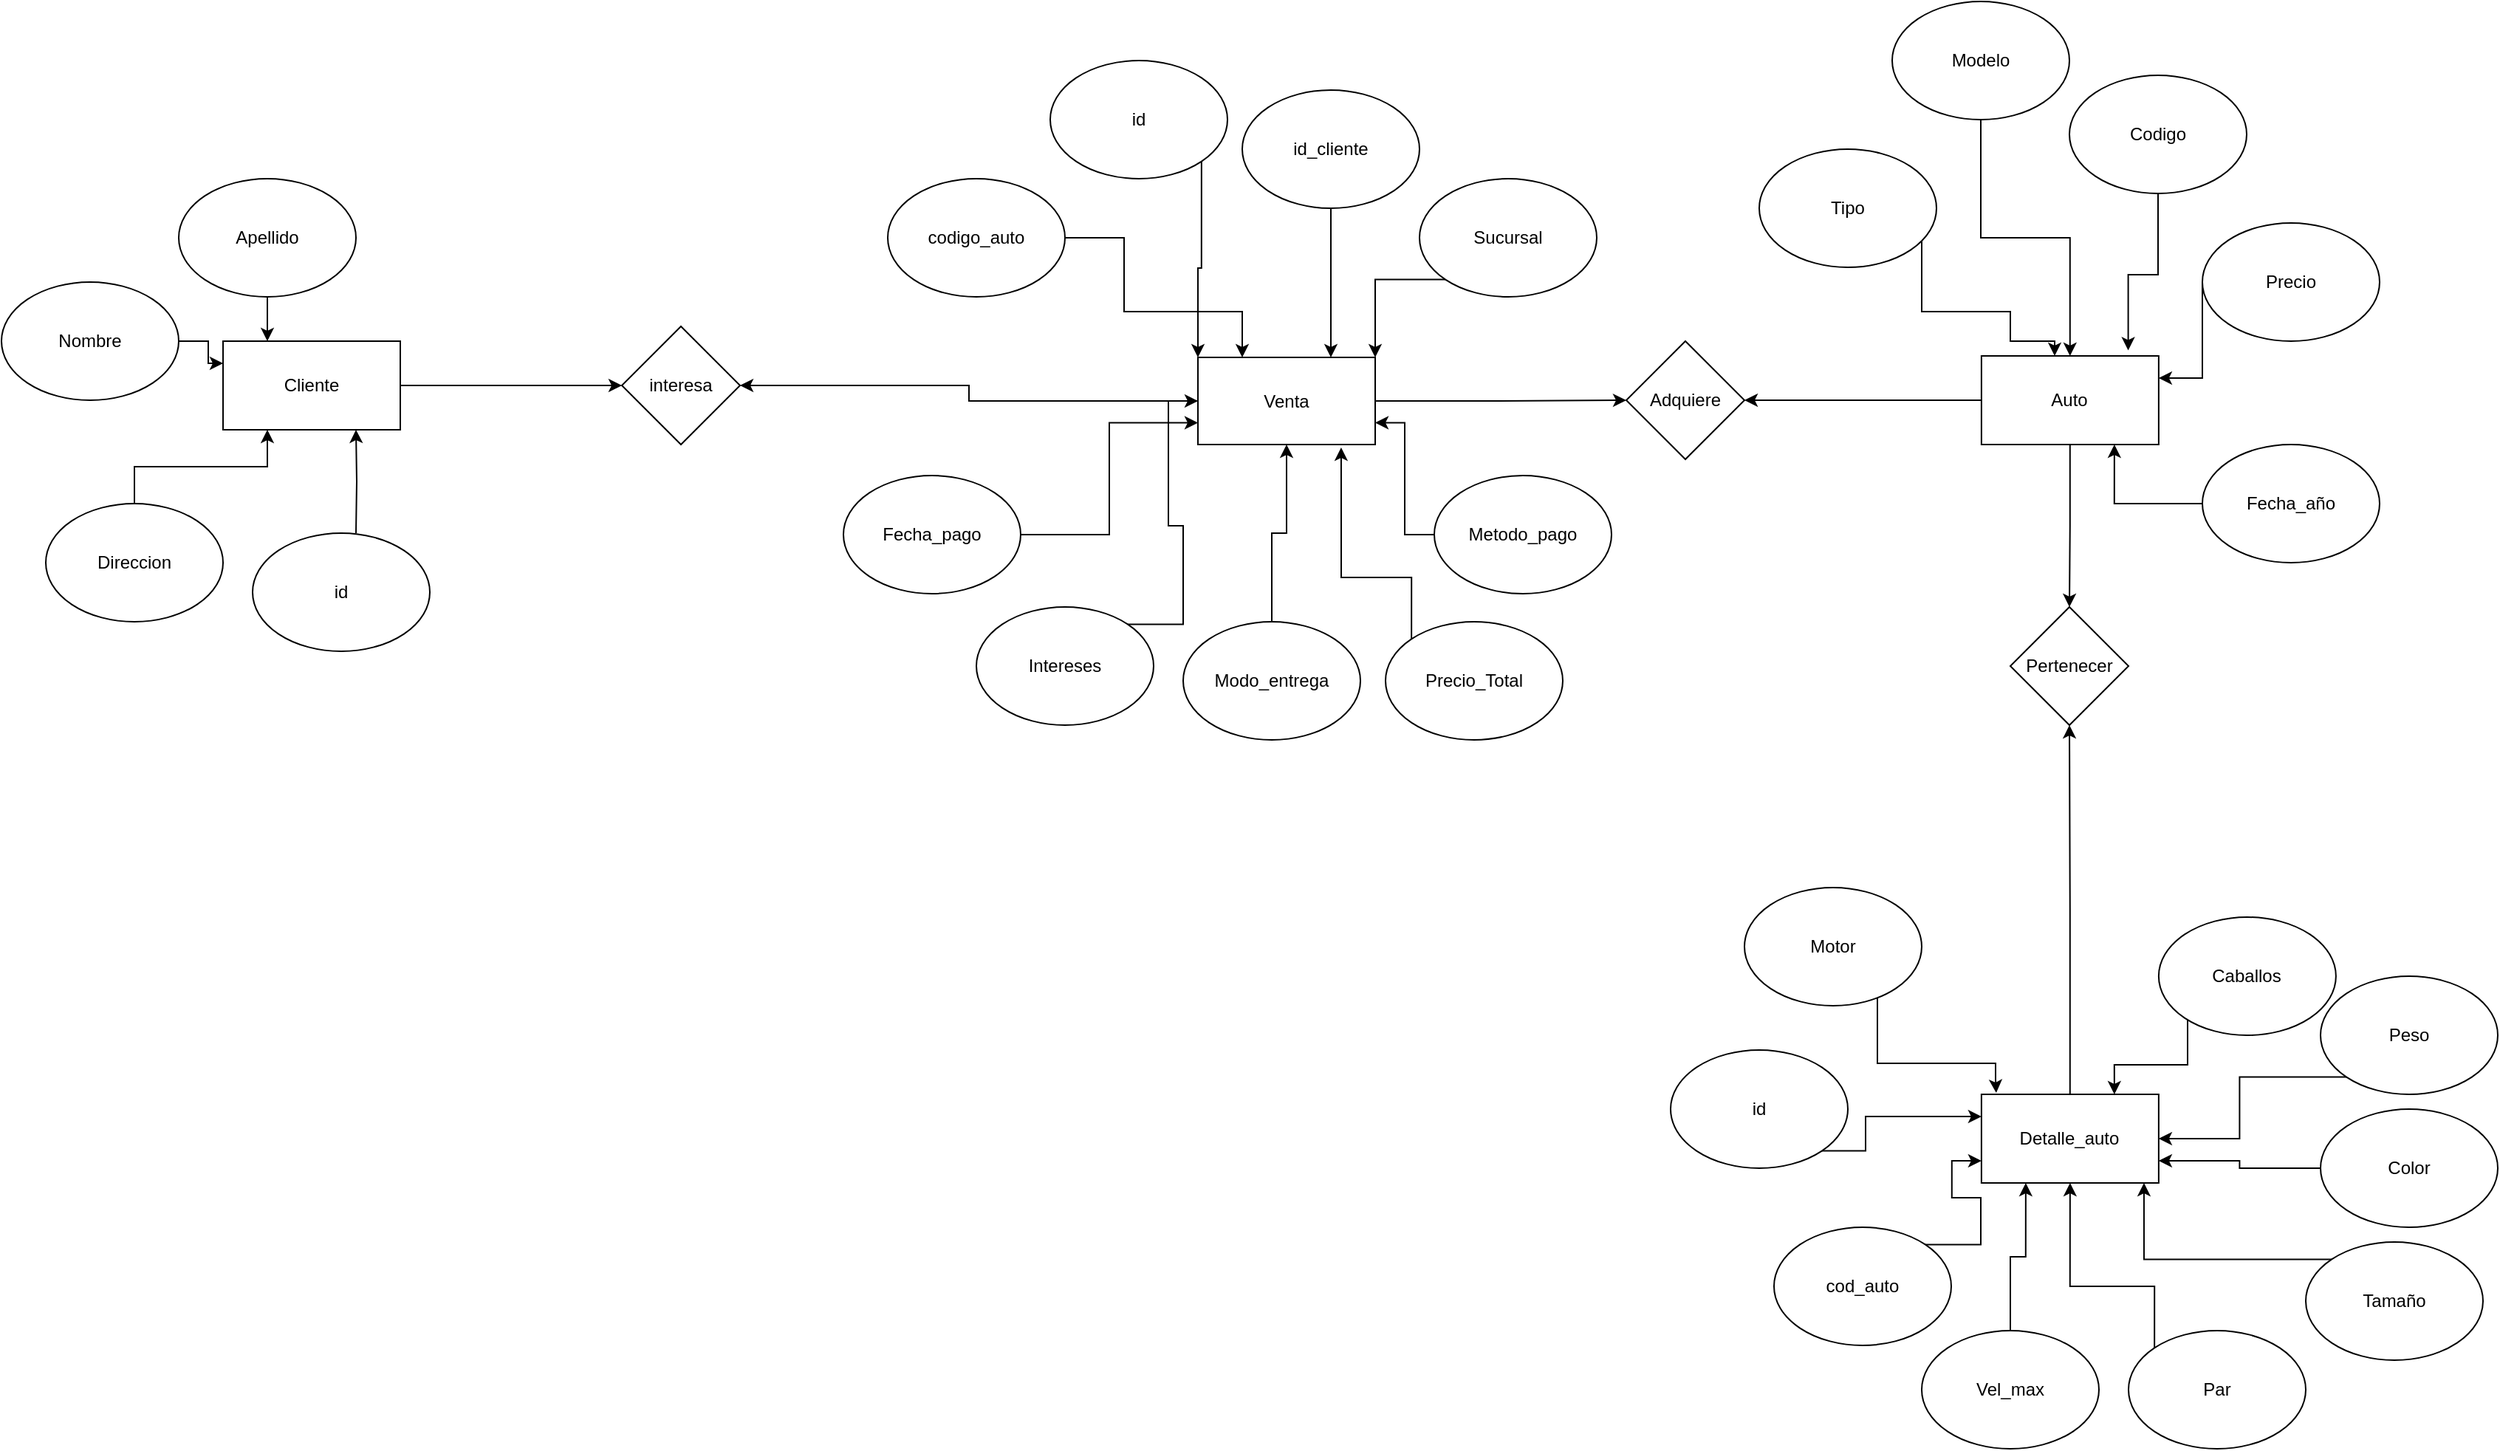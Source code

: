 <mxfile version="24.3.1" type="google">
  <diagram name="Página-1" id="T5x7os5gUXL9nlf1mJ_7">
    <mxGraphModel grid="1" page="1" gridSize="10" guides="1" tooltips="1" connect="1" arrows="1" fold="1" pageScale="1" pageWidth="827" pageHeight="1169" math="0" shadow="0">
      <root>
        <mxCell id="0" />
        <mxCell id="1" parent="0" />
        <mxCell id="-V9PEWpt8kwC3jf9DyMC-42" style="edgeStyle=orthogonalEdgeStyle;rounded=0;orthogonalLoop=1;jettySize=auto;html=1;entryX=1;entryY=0.5;entryDx=0;entryDy=0;" edge="1" parent="1" source="PH0fKFDygFaY0S8TYysQ-1" target="-V9PEWpt8kwC3jf9DyMC-40">
          <mxGeometry relative="1" as="geometry" />
        </mxCell>
        <mxCell id="-V9PEWpt8kwC3jf9DyMC-50" style="edgeStyle=orthogonalEdgeStyle;rounded=0;orthogonalLoop=1;jettySize=auto;html=1;entryX=0.5;entryY=0;entryDx=0;entryDy=0;" edge="1" parent="1" source="PH0fKFDygFaY0S8TYysQ-1" target="-V9PEWpt8kwC3jf9DyMC-48">
          <mxGeometry relative="1" as="geometry" />
        </mxCell>
        <mxCell id="PH0fKFDygFaY0S8TYysQ-1" value="Auto" style="rounded=0;whiteSpace=wrap;html=1;" vertex="1" parent="1">
          <mxGeometry x="-9.56" y="220" width="120" height="60" as="geometry" />
        </mxCell>
        <mxCell id="j67aejT58WKei2PpF9pA-4" value="" style="edgeStyle=orthogonalEdgeStyle;rounded=0;orthogonalLoop=1;jettySize=auto;html=1;" edge="1" parent="1" source="PH0fKFDygFaY0S8TYysQ-17" target="PH0fKFDygFaY0S8TYysQ-1">
          <mxGeometry relative="1" as="geometry" />
        </mxCell>
        <mxCell id="PH0fKFDygFaY0S8TYysQ-17" value="&lt;font style=&quot;vertical-align: inherit;&quot;&gt;&lt;font style=&quot;vertical-align: inherit;&quot;&gt;Modelo&lt;/font&gt;&lt;/font&gt;" style="ellipse;whiteSpace=wrap;html=1;" vertex="1" parent="1">
          <mxGeometry x="-70" y="-20" width="120" height="80" as="geometry" />
        </mxCell>
        <mxCell id="PH0fKFDygFaY0S8TYysQ-21" style="edgeStyle=orthogonalEdgeStyle;rounded=0;orthogonalLoop=1;jettySize=auto;html=1;entryX=0.828;entryY=-0.063;entryDx=0;entryDy=0;entryPerimeter=0;" edge="1" parent="1" source="PH0fKFDygFaY0S8TYysQ-18" target="PH0fKFDygFaY0S8TYysQ-1">
          <mxGeometry relative="1" as="geometry" />
        </mxCell>
        <mxCell id="PH0fKFDygFaY0S8TYysQ-18" value="&lt;font style=&quot;vertical-align: inherit;&quot;&gt;&lt;font style=&quot;vertical-align: inherit;&quot;&gt;Codigo&lt;/font&gt;&lt;/font&gt;" style="ellipse;whiteSpace=wrap;html=1;" vertex="1" parent="1">
          <mxGeometry x="50" y="30" width="120" height="80" as="geometry" />
        </mxCell>
        <mxCell id="_848j0c37ikoBSJLKILt-56" style="edgeStyle=orthogonalEdgeStyle;rounded=0;orthogonalLoop=1;jettySize=auto;html=1;exitX=1;exitY=0.5;exitDx=0;exitDy=0;entryX=0;entryY=0.5;entryDx=0;entryDy=0;" edge="1" parent="1" source="PH0fKFDygFaY0S8TYysQ-26" target="-V9PEWpt8kwC3jf9DyMC-40">
          <mxGeometry relative="1" as="geometry" />
        </mxCell>
        <mxCell id="LQoHi4SSd0LHbjNb0xn5-1" style="edgeStyle=orthogonalEdgeStyle;rounded=0;orthogonalLoop=1;jettySize=auto;html=1;entryX=1;entryY=0.5;entryDx=0;entryDy=0;" edge="1" parent="1" source="PH0fKFDygFaY0S8TYysQ-26" target="_848j0c37ikoBSJLKILt-69">
          <mxGeometry relative="1" as="geometry" />
        </mxCell>
        <mxCell id="PH0fKFDygFaY0S8TYysQ-26" value="Venta" style="rounded=0;whiteSpace=wrap;html=1;" vertex="1" parent="1">
          <mxGeometry x="-540" y="221.0" width="120" height="59" as="geometry" />
        </mxCell>
        <mxCell id="_848j0c37ikoBSJLKILt-66" style="edgeStyle=orthogonalEdgeStyle;rounded=0;orthogonalLoop=1;jettySize=auto;html=1;exitX=0.5;exitY=0;exitDx=0;exitDy=0;entryX=0.5;entryY=1;entryDx=0;entryDy=0;" edge="1" parent="1" source="PH0fKFDygFaY0S8TYysQ-29" target="PH0fKFDygFaY0S8TYysQ-26">
          <mxGeometry relative="1" as="geometry" />
        </mxCell>
        <mxCell id="PH0fKFDygFaY0S8TYysQ-29" value="Modo_entrega" style="ellipse;whiteSpace=wrap;html=1;" vertex="1" parent="1">
          <mxGeometry x="-550.0" y="400.0" width="120" height="80" as="geometry" />
        </mxCell>
        <mxCell id="PH0fKFDygFaY0S8TYysQ-30" value="Precio_Total" style="ellipse;whiteSpace=wrap;html=1;" vertex="1" parent="1">
          <mxGeometry x="-413.0" y="400.0" width="120" height="80" as="geometry" />
        </mxCell>
        <mxCell id="PH0fKFDygFaY0S8TYysQ-39" style="edgeStyle=orthogonalEdgeStyle;rounded=0;orthogonalLoop=1;jettySize=auto;html=1;entryX=1;entryY=0.75;entryDx=0;entryDy=0;" edge="1" parent="1" source="PH0fKFDygFaY0S8TYysQ-31" target="PH0fKFDygFaY0S8TYysQ-26">
          <mxGeometry relative="1" as="geometry" />
        </mxCell>
        <mxCell id="PH0fKFDygFaY0S8TYysQ-31" value="&lt;font style=&quot;vertical-align: inherit;&quot;&gt;&lt;font style=&quot;vertical-align: inherit;&quot;&gt;Metodo_pago&lt;/font&gt;&lt;/font&gt;" style="ellipse;whiteSpace=wrap;html=1;" vertex="1" parent="1">
          <mxGeometry x="-380.0" y="301.0" width="120" height="80" as="geometry" />
        </mxCell>
        <mxCell id="-V9PEWpt8kwC3jf9DyMC-41" style="edgeStyle=orthogonalEdgeStyle;rounded=0;orthogonalLoop=1;jettySize=auto;html=1;entryX=0;entryY=0.5;entryDx=0;entryDy=0;" edge="1" parent="1" source="d1OCv34pY1rkLHPsV5Z9-1">
          <mxGeometry relative="1" as="geometry">
            <mxPoint x="-930.0" y="240" as="targetPoint" />
          </mxGeometry>
        </mxCell>
        <mxCell id="d1OCv34pY1rkLHPsV5Z9-1" value="&lt;font style=&quot;vertical-align: inherit;&quot;&gt;&lt;font style=&quot;vertical-align: inherit;&quot;&gt;Cliente&lt;/font&gt;&lt;/font&gt;" style="rounded=0;whiteSpace=wrap;html=1;" vertex="1" parent="1">
          <mxGeometry x="-1200" y="210" width="120" height="60" as="geometry" />
        </mxCell>
        <mxCell id="_848j0c37ikoBSJLKILt-65" style="edgeStyle=orthogonalEdgeStyle;rounded=0;orthogonalLoop=1;jettySize=auto;html=1;exitX=1;exitY=0;exitDx=0;exitDy=0;entryX=0;entryY=0.5;entryDx=0;entryDy=0;" edge="1" parent="1" source="d1OCv34pY1rkLHPsV5Z9-11" target="PH0fKFDygFaY0S8TYysQ-26">
          <mxGeometry relative="1" as="geometry" />
        </mxCell>
        <mxCell id="d1OCv34pY1rkLHPsV5Z9-11" value="Intereses" style="ellipse;whiteSpace=wrap;html=1;" vertex="1" parent="1">
          <mxGeometry x="-690" y="390.0" width="120" height="80" as="geometry" />
        </mxCell>
        <mxCell id="d1OCv34pY1rkLHPsV5Z9-14" style="edgeStyle=orthogonalEdgeStyle;rounded=0;orthogonalLoop=1;jettySize=auto;html=1;entryX=1;entryY=0.25;entryDx=0;entryDy=0;" edge="1" parent="1" source="d1OCv34pY1rkLHPsV5Z9-13" target="PH0fKFDygFaY0S8TYysQ-1">
          <mxGeometry relative="1" as="geometry">
            <Array as="points">
              <mxPoint x="220" y="190" />
              <mxPoint x="140" y="190" />
              <mxPoint x="140" y="245" />
            </Array>
          </mxGeometry>
        </mxCell>
        <mxCell id="d1OCv34pY1rkLHPsV5Z9-13" value="&lt;font style=&quot;vertical-align: inherit;&quot;&gt;&lt;font style=&quot;vertical-align: inherit;&quot;&gt;Precio&lt;/font&gt;&lt;/font&gt;" style="ellipse;whiteSpace=wrap;html=1;" vertex="1" parent="1">
          <mxGeometry x="140" y="130" width="120" height="80" as="geometry" />
        </mxCell>
        <mxCell id="FsSanW1JUB_QtHKIwKyV-4" style="edgeStyle=orthogonalEdgeStyle;rounded=0;orthogonalLoop=1;jettySize=auto;html=1;entryX=0.25;entryY=1;entryDx=0;entryDy=0;" edge="1" parent="1" source="FsSanW1JUB_QtHKIwKyV-1" target="d1OCv34pY1rkLHPsV5Z9-1">
          <mxGeometry relative="1" as="geometry" />
        </mxCell>
        <mxCell id="FsSanW1JUB_QtHKIwKyV-1" value="&lt;font style=&quot;vertical-align: inherit;&quot;&gt;&lt;font style=&quot;vertical-align: inherit;&quot;&gt;Direccion&lt;/font&gt;&lt;/font&gt;" style="ellipse;whiteSpace=wrap;html=1;" vertex="1" parent="1">
          <mxGeometry x="-1320" y="320" width="120" height="80" as="geometry" />
        </mxCell>
        <mxCell id="FsSanW1JUB_QtHKIwKyV-5" style="edgeStyle=orthogonalEdgeStyle;rounded=0;orthogonalLoop=1;jettySize=auto;html=1;entryX=0.75;entryY=1;entryDx=0;entryDy=0;" edge="1" parent="1" target="d1OCv34pY1rkLHPsV5Z9-1">
          <mxGeometry relative="1" as="geometry">
            <mxPoint x="-1110.0" y="340" as="sourcePoint" />
          </mxGeometry>
        </mxCell>
        <mxCell id="FsSanW1JUB_QtHKIwKyV-2" value="&lt;font style=&quot;vertical-align: inherit;&quot;&gt;&lt;font style=&quot;vertical-align: inherit;&quot;&gt;id&lt;/font&gt;&lt;/font&gt;" style="ellipse;whiteSpace=wrap;html=1;" vertex="1" parent="1">
          <mxGeometry x="-1180" y="340" width="120" height="80" as="geometry" />
        </mxCell>
        <mxCell id="-V9PEWpt8kwC3jf9DyMC-34" style="edgeStyle=orthogonalEdgeStyle;rounded=0;orthogonalLoop=1;jettySize=auto;html=1;entryX=0;entryY=0.25;entryDx=0;entryDy=0;" edge="1" parent="1" source="FsSanW1JUB_QtHKIwKyV-3" target="d1OCv34pY1rkLHPsV5Z9-1">
          <mxGeometry relative="1" as="geometry" />
        </mxCell>
        <mxCell id="FsSanW1JUB_QtHKIwKyV-3" value="&lt;font style=&quot;vertical-align: inherit;&quot;&gt;&lt;font style=&quot;vertical-align: inherit;&quot;&gt;Nombre&lt;/font&gt;&lt;/font&gt;" style="ellipse;whiteSpace=wrap;html=1;" vertex="1" parent="1">
          <mxGeometry x="-1350" y="170" width="120" height="80" as="geometry" />
        </mxCell>
        <mxCell id="-V9PEWpt8kwC3jf9DyMC-6" style="edgeStyle=orthogonalEdgeStyle;rounded=0;orthogonalLoop=1;jettySize=auto;html=1;" edge="1" parent="1" source="j67aejT58WKei2PpF9pA-2" target="PH0fKFDygFaY0S8TYysQ-1">
          <mxGeometry relative="1" as="geometry">
            <mxPoint x="20" y="220" as="targetPoint" />
            <Array as="points">
              <mxPoint x="-50" y="190" />
              <mxPoint x="10" y="190" />
              <mxPoint x="10" y="210" />
              <mxPoint x="40" y="210" />
            </Array>
          </mxGeometry>
        </mxCell>
        <mxCell id="j67aejT58WKei2PpF9pA-2" value="Tipo" style="ellipse;whiteSpace=wrap;html=1;" vertex="1" parent="1">
          <mxGeometry x="-160" y="80" width="120" height="80" as="geometry" />
        </mxCell>
        <mxCell id="-V9PEWpt8kwC3jf9DyMC-8" style="edgeStyle=orthogonalEdgeStyle;rounded=0;orthogonalLoop=1;jettySize=auto;html=1;entryX=0.75;entryY=1;entryDx=0;entryDy=0;" edge="1" parent="1" source="-V9PEWpt8kwC3jf9DyMC-7" target="PH0fKFDygFaY0S8TYysQ-1">
          <mxGeometry relative="1" as="geometry" />
        </mxCell>
        <mxCell id="-V9PEWpt8kwC3jf9DyMC-7" value="&lt;font style=&quot;vertical-align: inherit;&quot;&gt;&lt;font style=&quot;vertical-align: inherit;&quot;&gt;&lt;font style=&quot;vertical-align: inherit;&quot;&gt;&lt;font style=&quot;vertical-align: inherit;&quot;&gt;Fecha_año&lt;/font&gt;&lt;/font&gt;&lt;/font&gt;&lt;/font&gt;" style="ellipse;whiteSpace=wrap;html=1;" vertex="1" parent="1">
          <mxGeometry x="140" y="280" width="120" height="80" as="geometry" />
        </mxCell>
        <mxCell id="j67aejT58WKei2PpF9pA-32" style="edgeStyle=orthogonalEdgeStyle;rounded=0;orthogonalLoop=1;jettySize=auto;html=1;entryX=0.5;entryY=1;entryDx=0;entryDy=0;" edge="1" parent="1" source="-V9PEWpt8kwC3jf9DyMC-17" target="-V9PEWpt8kwC3jf9DyMC-48">
          <mxGeometry relative="1" as="geometry" />
        </mxCell>
        <mxCell id="-V9PEWpt8kwC3jf9DyMC-17" value="&lt;font style=&quot;vertical-align: inherit;&quot;&gt;&lt;font style=&quot;vertical-align: inherit;&quot;&gt;Detalle_auto&lt;/font&gt;&lt;/font&gt;" style="whiteSpace=wrap;html=1;" vertex="1" parent="1">
          <mxGeometry x="-9.56" y="720" width="120" height="60" as="geometry" />
        </mxCell>
        <mxCell id="-V9PEWpt8kwC3jf9DyMC-25" style="edgeStyle=orthogonalEdgeStyle;rounded=0;orthogonalLoop=1;jettySize=auto;html=1;entryX=0.25;entryY=0;entryDx=0;entryDy=0;" edge="1" parent="1">
          <mxGeometry relative="1" as="geometry">
            <mxPoint x="-80" y="641.051" as="sourcePoint" />
            <mxPoint x="0.44" y="718.94" as="targetPoint" />
            <Array as="points">
              <mxPoint x="-80" y="699" />
              <mxPoint y="699" />
              <mxPoint y="710" />
              <mxPoint y="710" />
            </Array>
          </mxGeometry>
        </mxCell>
        <mxCell id="-V9PEWpt8kwC3jf9DyMC-24" style="edgeStyle=orthogonalEdgeStyle;rounded=0;orthogonalLoop=1;jettySize=auto;html=1;entryX=0.75;entryY=0;entryDx=0;entryDy=0;" edge="1" parent="1" source="j67aejT58WKei2PpF9pA-14" target="-V9PEWpt8kwC3jf9DyMC-17">
          <mxGeometry relative="1" as="geometry">
            <Array as="points">
              <mxPoint x="130" y="700" />
              <mxPoint x="80" y="700" />
            </Array>
          </mxGeometry>
        </mxCell>
        <mxCell id="j67aejT58WKei2PpF9pA-19" value="Vel_max" style="ellipse;whiteSpace=wrap;html=1;" vertex="1" parent="1">
          <mxGeometry x="-50" y="880" width="120" height="80" as="geometry" />
        </mxCell>
        <mxCell id="j67aejT58WKei2PpF9pA-20" value="Tamaño" style="ellipse;whiteSpace=wrap;html=1;" vertex="1" parent="1">
          <mxGeometry x="210" y="820" width="120" height="80" as="geometry" />
        </mxCell>
        <mxCell id="-V9PEWpt8kwC3jf9DyMC-26" style="edgeStyle=orthogonalEdgeStyle;rounded=0;orthogonalLoop=1;jettySize=auto;html=1;entryX=0.25;entryY=1;entryDx=0;entryDy=0;" edge="1" parent="1" source="j67aejT58WKei2PpF9pA-19" target="-V9PEWpt8kwC3jf9DyMC-17">
          <mxGeometry relative="1" as="geometry" />
        </mxCell>
        <mxCell id="j67aejT58WKei2PpF9pA-17" value="Color" style="ellipse;whiteSpace=wrap;html=1;" vertex="1" parent="1">
          <mxGeometry x="220" y="730" width="120" height="80" as="geometry" />
        </mxCell>
        <mxCell id="_848j0c37ikoBSJLKILt-44" style="edgeStyle=orthogonalEdgeStyle;rounded=0;orthogonalLoop=1;jettySize=auto;html=1;exitX=0;exitY=0;exitDx=0;exitDy=0;entryX=0.5;entryY=1;entryDx=0;entryDy=0;" edge="1" parent="1" source="j67aejT58WKei2PpF9pA-18" target="-V9PEWpt8kwC3jf9DyMC-17">
          <mxGeometry relative="1" as="geometry">
            <Array as="points">
              <mxPoint x="108" y="850" />
              <mxPoint x="50" y="850" />
            </Array>
          </mxGeometry>
        </mxCell>
        <mxCell id="j67aejT58WKei2PpF9pA-18" value="Par" style="ellipse;whiteSpace=wrap;html=1;" vertex="1" parent="1">
          <mxGeometry x="90" y="880" width="120" height="80" as="geometry" />
        </mxCell>
        <mxCell id="_848j0c37ikoBSJLKILt-15" style="edgeStyle=orthogonalEdgeStyle;rounded=0;orthogonalLoop=1;jettySize=auto;html=1;exitX=0;exitY=0;exitDx=0;exitDy=0;entryX=0.917;entryY=1;entryDx=0;entryDy=0;entryPerimeter=0;" edge="1" parent="1" source="j67aejT58WKei2PpF9pA-20" target="-V9PEWpt8kwC3jf9DyMC-17">
          <mxGeometry relative="1" as="geometry" />
        </mxCell>
        <mxCell id="j67aejT58WKei2PpF9pA-14" value="Caballos" style="ellipse;whiteSpace=wrap;html=1;" vertex="1" parent="1">
          <mxGeometry x="110.44" y="600" width="120" height="80" as="geometry" />
        </mxCell>
        <mxCell id="_848j0c37ikoBSJLKILt-47" style="edgeStyle=orthogonalEdgeStyle;rounded=0;orthogonalLoop=1;jettySize=auto;html=1;exitX=0;exitY=1;exitDx=0;exitDy=0;entryX=1;entryY=0.5;entryDx=0;entryDy=0;" edge="1" parent="1" source="-V9PEWpt8kwC3jf9DyMC-28" target="-V9PEWpt8kwC3jf9DyMC-17">
          <mxGeometry relative="1" as="geometry" />
        </mxCell>
        <mxCell id="-V9PEWpt8kwC3jf9DyMC-28" value="Peso" style="ellipse;whiteSpace=wrap;html=1;" vertex="1" parent="1">
          <mxGeometry x="220" y="640" width="120" height="80" as="geometry" />
        </mxCell>
        <mxCell id="j67aejT58WKei2PpF9pA-13" value="&lt;font style=&quot;vertical-align: inherit;&quot;&gt;&lt;font style=&quot;vertical-align: inherit;&quot;&gt;Motor&lt;/font&gt;&lt;/font&gt;" style="ellipse;whiteSpace=wrap;html=1;" vertex="1" parent="1">
          <mxGeometry x="-170" y="580" width="120" height="80" as="geometry" />
        </mxCell>
        <mxCell id="_848j0c37ikoBSJLKILt-55" style="edgeStyle=orthogonalEdgeStyle;rounded=0;orthogonalLoop=1;jettySize=auto;html=1;exitX=0;exitY=1;exitDx=0;exitDy=0;entryX=1;entryY=0;entryDx=0;entryDy=0;" edge="1" parent="1" source="j67aejT58WKei2PpF9pA-23" target="PH0fKFDygFaY0S8TYysQ-26">
          <mxGeometry relative="1" as="geometry" />
        </mxCell>
        <mxCell id="j67aejT58WKei2PpF9pA-23" value="&lt;font style=&quot;vertical-align: inherit;&quot;&gt;&lt;font style=&quot;vertical-align: inherit;&quot;&gt;Sucursal&lt;/font&gt;&lt;/font&gt;" style="ellipse;whiteSpace=wrap;html=1;" vertex="1" parent="1">
          <mxGeometry x="-390.0" y="100.0" width="120" height="80" as="geometry" />
        </mxCell>
        <mxCell id="_848j0c37ikoBSJLKILt-68" style="edgeStyle=orthogonalEdgeStyle;rounded=0;orthogonalLoop=1;jettySize=auto;html=1;exitX=1;exitY=0.5;exitDx=0;exitDy=0;entryX=0;entryY=0.75;entryDx=0;entryDy=0;" edge="1" parent="1" source="j67aejT58WKei2PpF9pA-25" target="PH0fKFDygFaY0S8TYysQ-26">
          <mxGeometry relative="1" as="geometry" />
        </mxCell>
        <mxCell id="j67aejT58WKei2PpF9pA-25" value="Fecha_pago" style="ellipse;whiteSpace=wrap;html=1;" vertex="1" parent="1">
          <mxGeometry x="-780" y="301.0" width="120" height="80" as="geometry" />
        </mxCell>
        <mxCell id="-V9PEWpt8kwC3jf9DyMC-35" style="edgeStyle=orthogonalEdgeStyle;rounded=0;orthogonalLoop=1;jettySize=auto;html=1;entryX=0.25;entryY=0;entryDx=0;entryDy=0;" edge="1" parent="1" source="-V9PEWpt8kwC3jf9DyMC-33" target="d1OCv34pY1rkLHPsV5Z9-1">
          <mxGeometry relative="1" as="geometry" />
        </mxCell>
        <mxCell id="-V9PEWpt8kwC3jf9DyMC-33" value="Apellido" style="ellipse;whiteSpace=wrap;html=1;" vertex="1" parent="1">
          <mxGeometry x="-1230" y="100" width="120" height="80" as="geometry" />
        </mxCell>
        <mxCell id="-V9PEWpt8kwC3jf9DyMC-38" style="edgeStyle=orthogonalEdgeStyle;rounded=0;orthogonalLoop=1;jettySize=auto;html=1;entryX=0.75;entryY=0;entryDx=0;entryDy=0;" edge="1" parent="1" source="-V9PEWpt8kwC3jf9DyMC-36" target="PH0fKFDygFaY0S8TYysQ-26">
          <mxGeometry relative="1" as="geometry" />
        </mxCell>
        <mxCell id="-V9PEWpt8kwC3jf9DyMC-36" value="id_cliente" style="ellipse;whiteSpace=wrap;html=1;" vertex="1" parent="1">
          <mxGeometry x="-510" y="40.0" width="120" height="80" as="geometry" />
        </mxCell>
        <mxCell id="-V9PEWpt8kwC3jf9DyMC-39" style="edgeStyle=orthogonalEdgeStyle;rounded=0;orthogonalLoop=1;jettySize=auto;html=1;entryX=0.25;entryY=0;entryDx=0;entryDy=0;" edge="1" parent="1" source="-V9PEWpt8kwC3jf9DyMC-37" target="PH0fKFDygFaY0S8TYysQ-26">
          <mxGeometry relative="1" as="geometry">
            <Array as="points">
              <mxPoint x="-590" y="190" />
              <mxPoint x="-510" y="190" />
            </Array>
          </mxGeometry>
        </mxCell>
        <mxCell id="-V9PEWpt8kwC3jf9DyMC-37" value="codigo_auto" style="ellipse;whiteSpace=wrap;html=1;" vertex="1" parent="1">
          <mxGeometry x="-750" y="100" width="120" height="80" as="geometry" />
        </mxCell>
        <mxCell id="-V9PEWpt8kwC3jf9DyMC-40" value="Adquiere" style="rhombus;whiteSpace=wrap;html=1;" vertex="1" parent="1">
          <mxGeometry x="-250" y="210" width="80" height="80" as="geometry" />
        </mxCell>
        <mxCell id="-V9PEWpt8kwC3jf9DyMC-48" value="Pertenecer" style="rhombus;whiteSpace=wrap;html=1;" vertex="1" parent="1">
          <mxGeometry x="10" y="390" width="80" height="80" as="geometry" />
        </mxCell>
        <mxCell id="_848j0c37ikoBSJLKILt-41" value="cod_auto" style="ellipse;whiteSpace=wrap;html=1;" vertex="1" parent="1">
          <mxGeometry x="-150" y="810" width="120" height="80" as="geometry" />
        </mxCell>
        <mxCell id="_848j0c37ikoBSJLKILt-43" style="edgeStyle=orthogonalEdgeStyle;rounded=0;orthogonalLoop=1;jettySize=auto;html=1;exitX=1;exitY=0;exitDx=0;exitDy=0;entryX=0;entryY=0.75;entryDx=0;entryDy=0;" edge="1" parent="1" source="_848j0c37ikoBSJLKILt-41" target="-V9PEWpt8kwC3jf9DyMC-17">
          <mxGeometry relative="1" as="geometry" />
        </mxCell>
        <mxCell id="_848j0c37ikoBSJLKILt-46" style="edgeStyle=orthogonalEdgeStyle;rounded=0;orthogonalLoop=1;jettySize=auto;html=1;exitX=0;exitY=0.5;exitDx=0;exitDy=0;entryX=1;entryY=0.75;entryDx=0;entryDy=0;" edge="1" parent="1" source="j67aejT58WKei2PpF9pA-17" target="-V9PEWpt8kwC3jf9DyMC-17">
          <mxGeometry relative="1" as="geometry" />
        </mxCell>
        <mxCell id="_848j0c37ikoBSJLKILt-54" style="edgeStyle=orthogonalEdgeStyle;rounded=0;orthogonalLoop=1;jettySize=auto;html=1;exitX=1;exitY=1;exitDx=0;exitDy=0;entryX=0;entryY=0;entryDx=0;entryDy=0;" edge="1" parent="1" source="lVZvbjXJIHgR8obfk--g-2" target="PH0fKFDygFaY0S8TYysQ-26">
          <mxGeometry relative="1" as="geometry" />
        </mxCell>
        <mxCell id="lVZvbjXJIHgR8obfk--g-2" value="id" style="ellipse;whiteSpace=wrap;html=1;" vertex="1" parent="1">
          <mxGeometry x="-640" y="20" width="120" height="80" as="geometry" />
        </mxCell>
        <mxCell id="j67aejT58WKei2PpF9pA-31" style="edgeStyle=orthogonalEdgeStyle;rounded=0;orthogonalLoop=1;jettySize=auto;html=1;exitX=1;exitY=1;exitDx=0;exitDy=0;entryX=0;entryY=0.25;entryDx=0;entryDy=0;" edge="1" parent="1" source="lVZvbjXJIHgR8obfk--g-1" target="-V9PEWpt8kwC3jf9DyMC-17">
          <mxGeometry relative="1" as="geometry">
            <Array as="points">
              <mxPoint x="-88" y="758" />
              <mxPoint x="-88" y="735" />
            </Array>
          </mxGeometry>
        </mxCell>
        <mxCell id="lVZvbjXJIHgR8obfk--g-1" value="id" style="ellipse;whiteSpace=wrap;html=1;" vertex="1" parent="1">
          <mxGeometry x="-220" y="690" width="120" height="80" as="geometry" />
        </mxCell>
        <mxCell id="_848j0c37ikoBSJLKILt-67" style="edgeStyle=orthogonalEdgeStyle;rounded=0;orthogonalLoop=1;jettySize=auto;html=1;exitX=0;exitY=0;exitDx=0;exitDy=0;entryX=0.808;entryY=1.034;entryDx=0;entryDy=0;entryPerimeter=0;" edge="1" parent="1" source="PH0fKFDygFaY0S8TYysQ-30" target="PH0fKFDygFaY0S8TYysQ-26">
          <mxGeometry relative="1" as="geometry">
            <Array as="points">
              <mxPoint x="-395" y="370" />
              <mxPoint x="-443" y="370" />
            </Array>
          </mxGeometry>
        </mxCell>
        <mxCell id="_848j0c37ikoBSJLKILt-69" value="interesa" style="rhombus;whiteSpace=wrap;html=1;" vertex="1" parent="1">
          <mxGeometry x="-930" y="200" width="80" height="80" as="geometry" />
        </mxCell>
      </root>
    </mxGraphModel>
  </diagram>
</mxfile>
